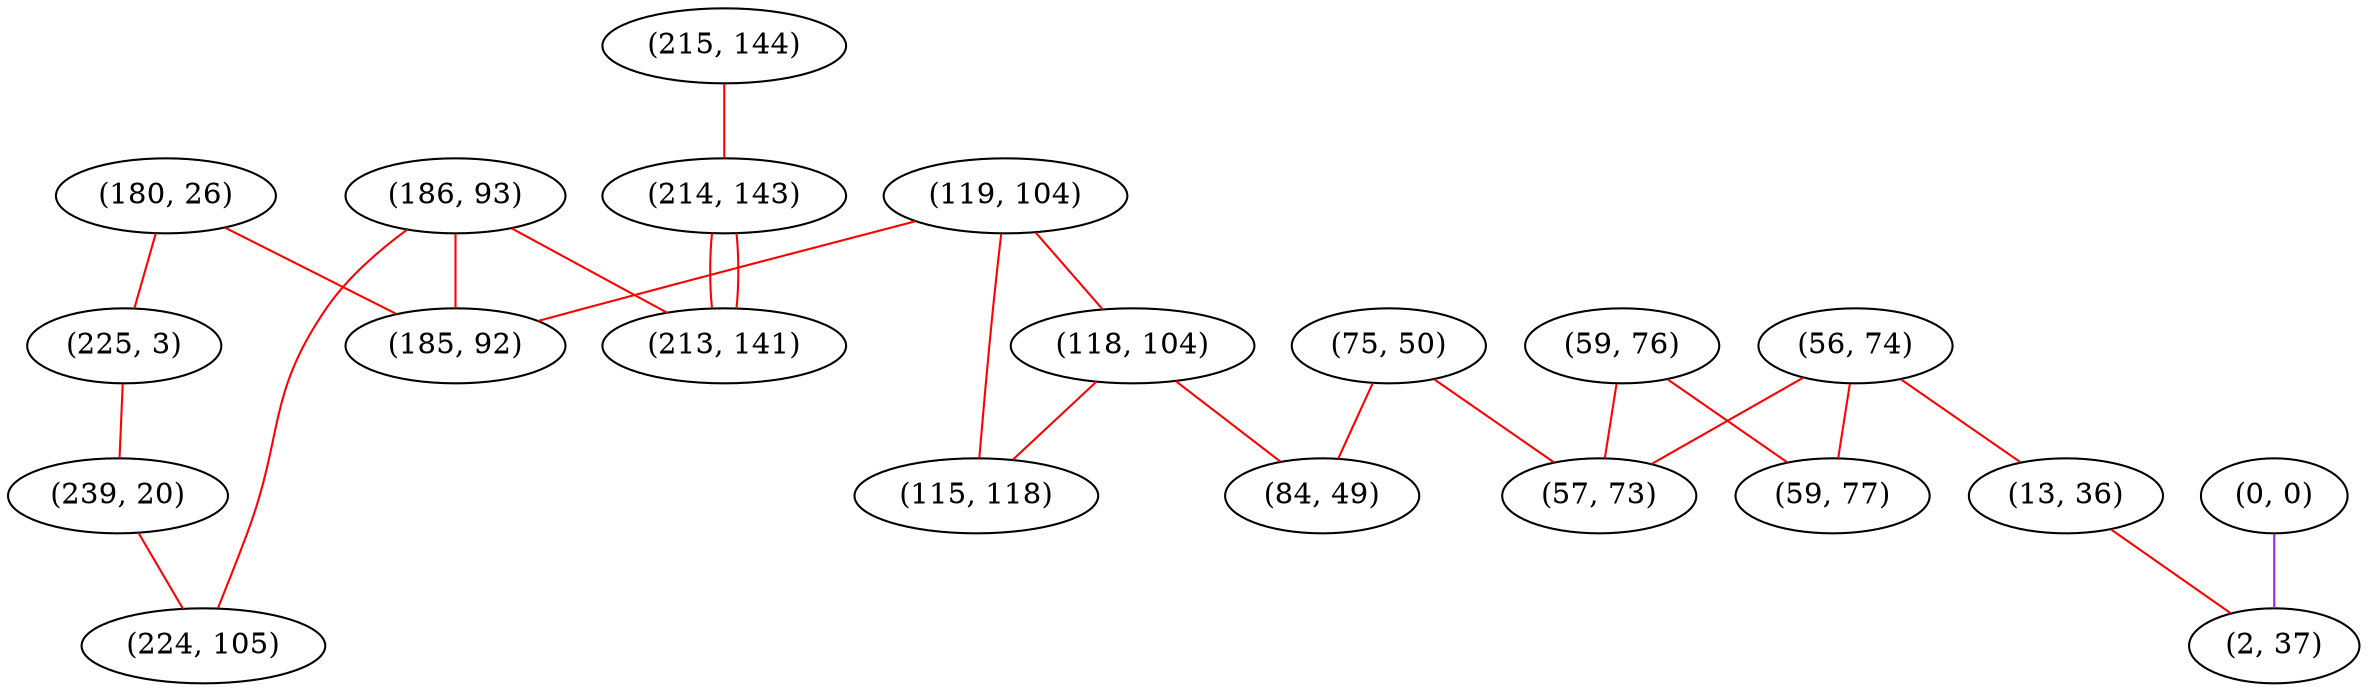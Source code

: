 graph "" {
"(180, 26)";
"(225, 3)";
"(215, 144)";
"(214, 143)";
"(56, 74)";
"(119, 104)";
"(13, 36)";
"(59, 76)";
"(75, 50)";
"(59, 77)";
"(239, 20)";
"(186, 93)";
"(0, 0)";
"(213, 141)";
"(118, 104)";
"(115, 118)";
"(224, 105)";
"(2, 37)";
"(84, 49)";
"(57, 73)";
"(185, 92)";
"(180, 26)" -- "(225, 3)"  [color=red, key=0, weight=1];
"(180, 26)" -- "(185, 92)"  [color=red, key=0, weight=1];
"(225, 3)" -- "(239, 20)"  [color=red, key=0, weight=1];
"(215, 144)" -- "(214, 143)"  [color=red, key=0, weight=1];
"(214, 143)" -- "(213, 141)"  [color=red, key=0, weight=1];
"(214, 143)" -- "(213, 141)"  [color=red, key=1, weight=1];
"(56, 74)" -- "(13, 36)"  [color=red, key=0, weight=1];
"(56, 74)" -- "(57, 73)"  [color=red, key=0, weight=1];
"(56, 74)" -- "(59, 77)"  [color=red, key=0, weight=1];
"(119, 104)" -- "(118, 104)"  [color=red, key=0, weight=1];
"(119, 104)" -- "(115, 118)"  [color=red, key=0, weight=1];
"(119, 104)" -- "(185, 92)"  [color=red, key=0, weight=1];
"(13, 36)" -- "(2, 37)"  [color=red, key=0, weight=1];
"(59, 76)" -- "(57, 73)"  [color=red, key=0, weight=1];
"(59, 76)" -- "(59, 77)"  [color=red, key=0, weight=1];
"(75, 50)" -- "(84, 49)"  [color=red, key=0, weight=1];
"(75, 50)" -- "(57, 73)"  [color=red, key=0, weight=1];
"(239, 20)" -- "(224, 105)"  [color=red, key=0, weight=1];
"(186, 93)" -- "(224, 105)"  [color=red, key=0, weight=1];
"(186, 93)" -- "(213, 141)"  [color=red, key=0, weight=1];
"(186, 93)" -- "(185, 92)"  [color=red, key=0, weight=1];
"(0, 0)" -- "(2, 37)"  [color=purple, key=0, weight=4];
"(118, 104)" -- "(84, 49)"  [color=red, key=0, weight=1];
"(118, 104)" -- "(115, 118)"  [color=red, key=0, weight=1];
}

